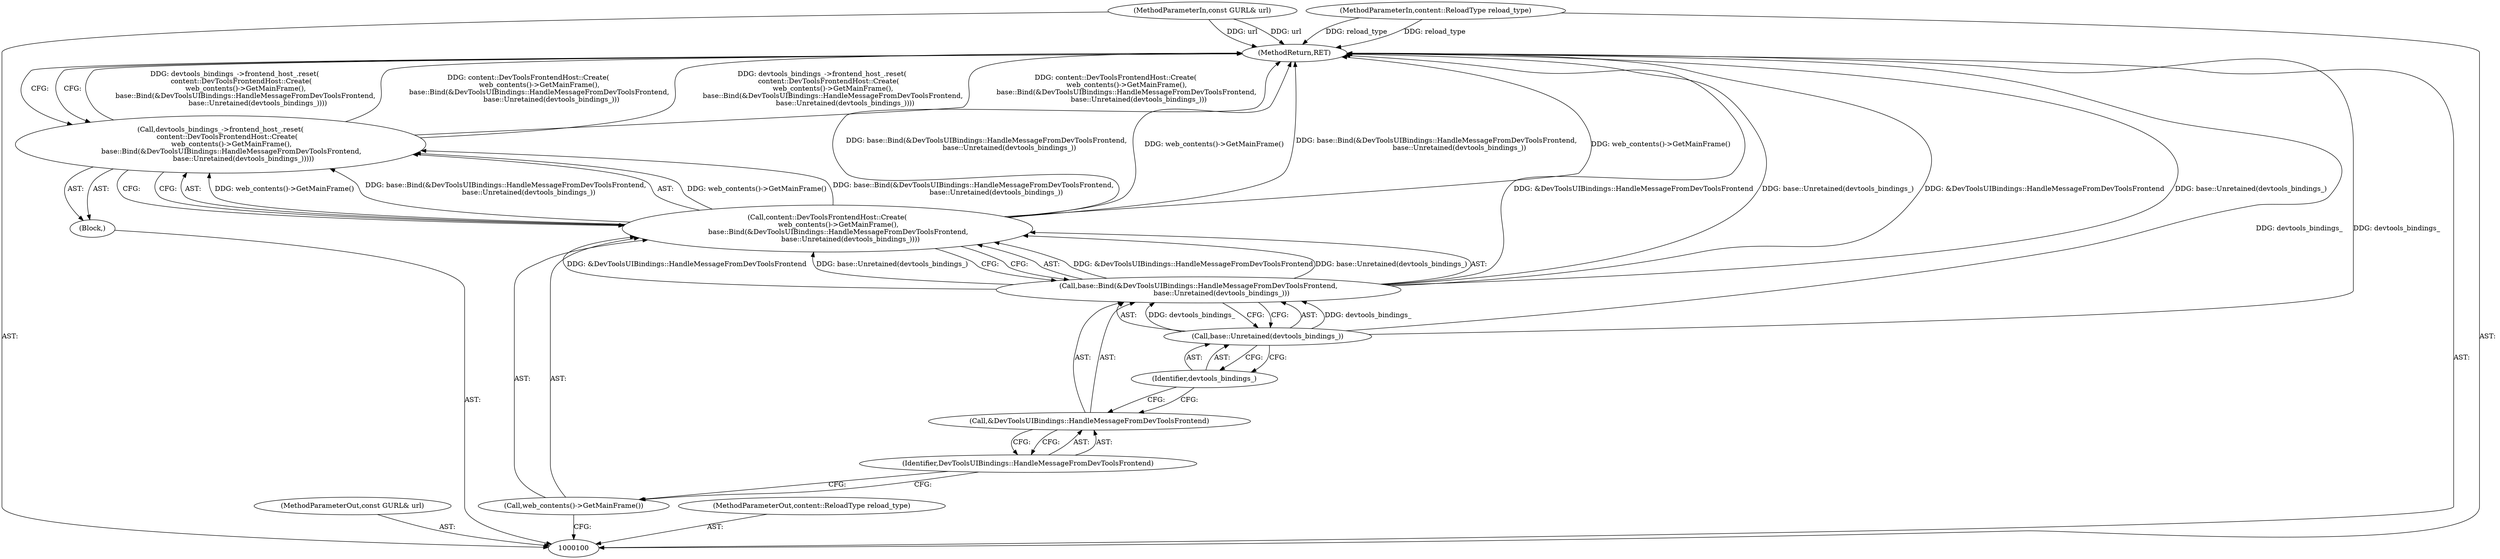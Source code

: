 digraph "1_Chrome_eea3300239f0b53e172a320eb8de59d0bea65f27_1" {
"1000101" [label="(MethodParameterIn,const GURL& url)"];
"1000144" [label="(MethodParameterOut,const GURL& url)"];
"1000112" [label="(MethodReturn,RET)"];
"1000102" [label="(MethodParameterIn,content::ReloadType reload_type)"];
"1000145" [label="(MethodParameterOut,content::ReloadType reload_type)"];
"1000103" [label="(Block,)"];
"1000104" [label="(Call,devtools_bindings_->frontend_host_.reset(\n      content::DevToolsFrontendHost::Create(\n          web_contents()->GetMainFrame(),\n          base::Bind(&DevToolsUIBindings::HandleMessageFromDevToolsFrontend,\n                     base::Unretained(devtools_bindings_)))))"];
"1000105" [label="(Call,content::DevToolsFrontendHost::Create(\n          web_contents()->GetMainFrame(),\n          base::Bind(&DevToolsUIBindings::HandleMessageFromDevToolsFrontend,\n                     base::Unretained(devtools_bindings_))))"];
"1000106" [label="(Call,web_contents()->GetMainFrame())"];
"1000107" [label="(Call,base::Bind(&DevToolsUIBindings::HandleMessageFromDevToolsFrontend,\n                     base::Unretained(devtools_bindings_)))"];
"1000108" [label="(Call,&DevToolsUIBindings::HandleMessageFromDevToolsFrontend)"];
"1000109" [label="(Identifier,DevToolsUIBindings::HandleMessageFromDevToolsFrontend)"];
"1000110" [label="(Call,base::Unretained(devtools_bindings_))"];
"1000111" [label="(Identifier,devtools_bindings_)"];
"1000101" -> "1000100"  [label="AST: "];
"1000101" -> "1000112"  [label="DDG: url"];
"1000144" -> "1000100"  [label="AST: "];
"1000112" -> "1000100"  [label="AST: "];
"1000112" -> "1000104"  [label="CFG: "];
"1000107" -> "1000112"  [label="DDG: &DevToolsUIBindings::HandleMessageFromDevToolsFrontend"];
"1000107" -> "1000112"  [label="DDG: base::Unretained(devtools_bindings_)"];
"1000105" -> "1000112"  [label="DDG: base::Bind(&DevToolsUIBindings::HandleMessageFromDevToolsFrontend,\n                     base::Unretained(devtools_bindings_))"];
"1000105" -> "1000112"  [label="DDG: web_contents()->GetMainFrame()"];
"1000104" -> "1000112"  [label="DDG: devtools_bindings_->frontend_host_.reset(\n      content::DevToolsFrontendHost::Create(\n          web_contents()->GetMainFrame(),\n          base::Bind(&DevToolsUIBindings::HandleMessageFromDevToolsFrontend,\n                     base::Unretained(devtools_bindings_))))"];
"1000104" -> "1000112"  [label="DDG: content::DevToolsFrontendHost::Create(\n          web_contents()->GetMainFrame(),\n          base::Bind(&DevToolsUIBindings::HandleMessageFromDevToolsFrontend,\n                     base::Unretained(devtools_bindings_)))"];
"1000102" -> "1000112"  [label="DDG: reload_type"];
"1000110" -> "1000112"  [label="DDG: devtools_bindings_"];
"1000101" -> "1000112"  [label="DDG: url"];
"1000102" -> "1000100"  [label="AST: "];
"1000102" -> "1000112"  [label="DDG: reload_type"];
"1000145" -> "1000100"  [label="AST: "];
"1000103" -> "1000100"  [label="AST: "];
"1000104" -> "1000103"  [label="AST: "];
"1000104" -> "1000103"  [label="AST: "];
"1000104" -> "1000105"  [label="CFG: "];
"1000105" -> "1000104"  [label="AST: "];
"1000112" -> "1000104"  [label="CFG: "];
"1000104" -> "1000112"  [label="DDG: devtools_bindings_->frontend_host_.reset(\n      content::DevToolsFrontendHost::Create(\n          web_contents()->GetMainFrame(),\n          base::Bind(&DevToolsUIBindings::HandleMessageFromDevToolsFrontend,\n                     base::Unretained(devtools_bindings_))))"];
"1000104" -> "1000112"  [label="DDG: content::DevToolsFrontendHost::Create(\n          web_contents()->GetMainFrame(),\n          base::Bind(&DevToolsUIBindings::HandleMessageFromDevToolsFrontend,\n                     base::Unretained(devtools_bindings_)))"];
"1000105" -> "1000104"  [label="DDG: web_contents()->GetMainFrame()"];
"1000105" -> "1000104"  [label="DDG: base::Bind(&DevToolsUIBindings::HandleMessageFromDevToolsFrontend,\n                     base::Unretained(devtools_bindings_))"];
"1000105" -> "1000104"  [label="AST: "];
"1000105" -> "1000107"  [label="CFG: "];
"1000106" -> "1000105"  [label="AST: "];
"1000107" -> "1000105"  [label="AST: "];
"1000104" -> "1000105"  [label="CFG: "];
"1000105" -> "1000112"  [label="DDG: base::Bind(&DevToolsUIBindings::HandleMessageFromDevToolsFrontend,\n                     base::Unretained(devtools_bindings_))"];
"1000105" -> "1000112"  [label="DDG: web_contents()->GetMainFrame()"];
"1000105" -> "1000104"  [label="DDG: web_contents()->GetMainFrame()"];
"1000105" -> "1000104"  [label="DDG: base::Bind(&DevToolsUIBindings::HandleMessageFromDevToolsFrontend,\n                     base::Unretained(devtools_bindings_))"];
"1000107" -> "1000105"  [label="DDG: &DevToolsUIBindings::HandleMessageFromDevToolsFrontend"];
"1000107" -> "1000105"  [label="DDG: base::Unretained(devtools_bindings_)"];
"1000106" -> "1000105"  [label="AST: "];
"1000106" -> "1000100"  [label="CFG: "];
"1000109" -> "1000106"  [label="CFG: "];
"1000107" -> "1000105"  [label="AST: "];
"1000107" -> "1000110"  [label="CFG: "];
"1000108" -> "1000107"  [label="AST: "];
"1000110" -> "1000107"  [label="AST: "];
"1000105" -> "1000107"  [label="CFG: "];
"1000107" -> "1000112"  [label="DDG: &DevToolsUIBindings::HandleMessageFromDevToolsFrontend"];
"1000107" -> "1000112"  [label="DDG: base::Unretained(devtools_bindings_)"];
"1000107" -> "1000105"  [label="DDG: &DevToolsUIBindings::HandleMessageFromDevToolsFrontend"];
"1000107" -> "1000105"  [label="DDG: base::Unretained(devtools_bindings_)"];
"1000110" -> "1000107"  [label="DDG: devtools_bindings_"];
"1000108" -> "1000107"  [label="AST: "];
"1000108" -> "1000109"  [label="CFG: "];
"1000109" -> "1000108"  [label="AST: "];
"1000111" -> "1000108"  [label="CFG: "];
"1000109" -> "1000108"  [label="AST: "];
"1000109" -> "1000106"  [label="CFG: "];
"1000108" -> "1000109"  [label="CFG: "];
"1000110" -> "1000107"  [label="AST: "];
"1000110" -> "1000111"  [label="CFG: "];
"1000111" -> "1000110"  [label="AST: "];
"1000107" -> "1000110"  [label="CFG: "];
"1000110" -> "1000112"  [label="DDG: devtools_bindings_"];
"1000110" -> "1000107"  [label="DDG: devtools_bindings_"];
"1000111" -> "1000110"  [label="AST: "];
"1000111" -> "1000108"  [label="CFG: "];
"1000110" -> "1000111"  [label="CFG: "];
}
